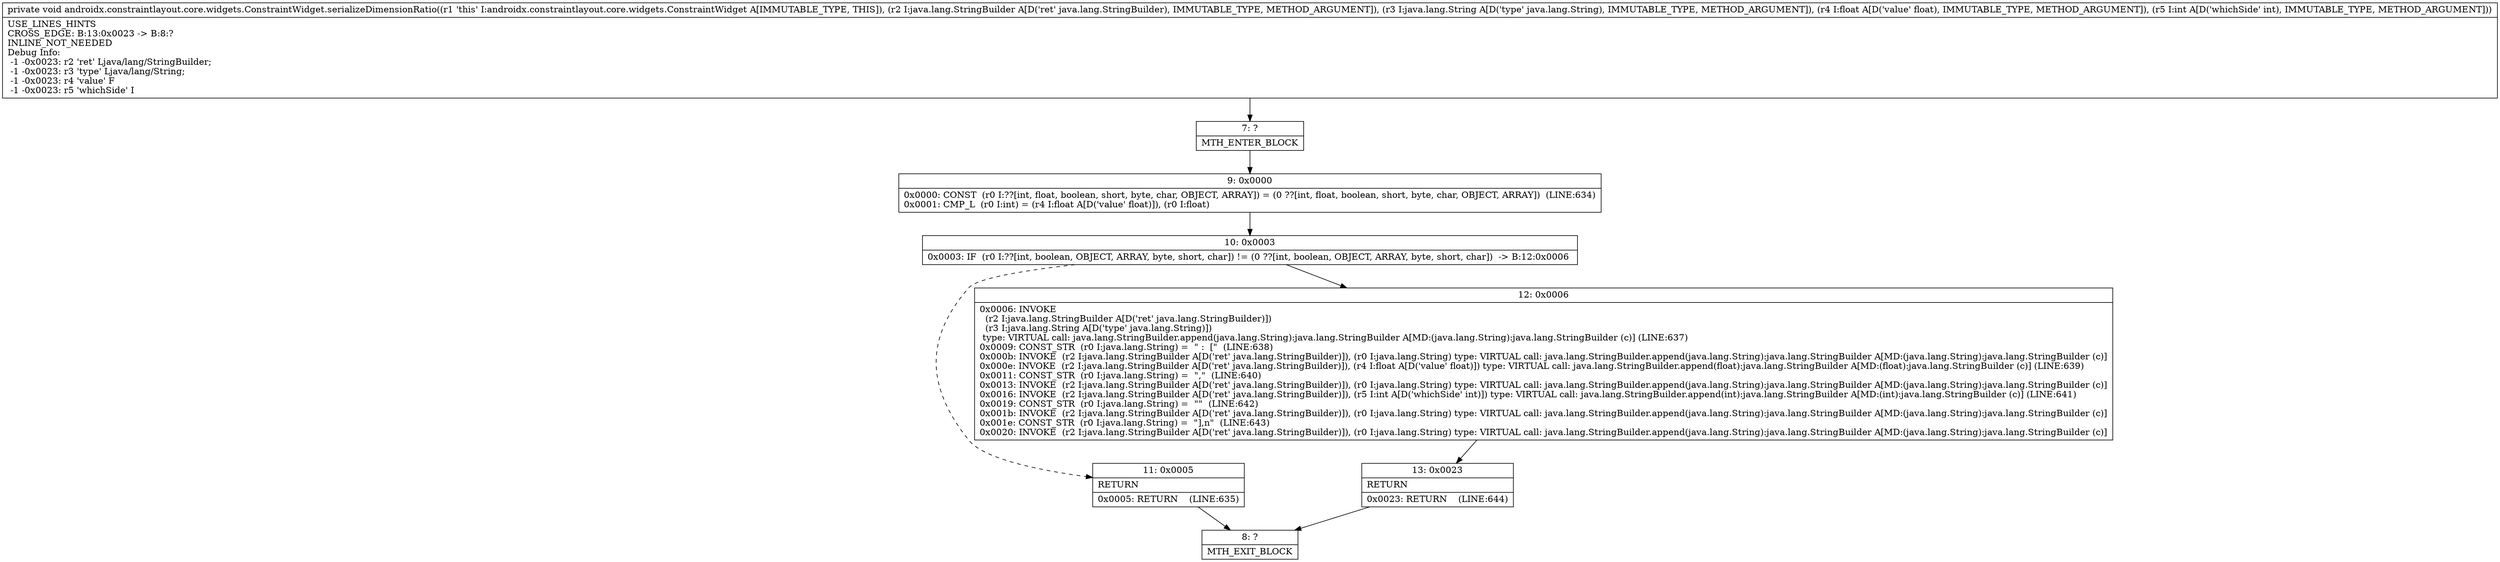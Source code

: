 digraph "CFG forandroidx.constraintlayout.core.widgets.ConstraintWidget.serializeDimensionRatio(Ljava\/lang\/StringBuilder;Ljava\/lang\/String;FI)V" {
Node_7 [shape=record,label="{7\:\ ?|MTH_ENTER_BLOCK\l}"];
Node_9 [shape=record,label="{9\:\ 0x0000|0x0000: CONST  (r0 I:??[int, float, boolean, short, byte, char, OBJECT, ARRAY]) = (0 ??[int, float, boolean, short, byte, char, OBJECT, ARRAY])  (LINE:634)\l0x0001: CMP_L  (r0 I:int) = (r4 I:float A[D('value' float)]), (r0 I:float) \l}"];
Node_10 [shape=record,label="{10\:\ 0x0003|0x0003: IF  (r0 I:??[int, boolean, OBJECT, ARRAY, byte, short, char]) != (0 ??[int, boolean, OBJECT, ARRAY, byte, short, char])  \-\> B:12:0x0006 \l}"];
Node_11 [shape=record,label="{11\:\ 0x0005|RETURN\l|0x0005: RETURN    (LINE:635)\l}"];
Node_8 [shape=record,label="{8\:\ ?|MTH_EXIT_BLOCK\l}"];
Node_12 [shape=record,label="{12\:\ 0x0006|0x0006: INVOKE  \l  (r2 I:java.lang.StringBuilder A[D('ret' java.lang.StringBuilder)])\l  (r3 I:java.lang.String A[D('type' java.lang.String)])\l type: VIRTUAL call: java.lang.StringBuilder.append(java.lang.String):java.lang.StringBuilder A[MD:(java.lang.String):java.lang.StringBuilder (c)] (LINE:637)\l0x0009: CONST_STR  (r0 I:java.lang.String) =  \" :  [\"  (LINE:638)\l0x000b: INVOKE  (r2 I:java.lang.StringBuilder A[D('ret' java.lang.StringBuilder)]), (r0 I:java.lang.String) type: VIRTUAL call: java.lang.StringBuilder.append(java.lang.String):java.lang.StringBuilder A[MD:(java.lang.String):java.lang.StringBuilder (c)]\l0x000e: INVOKE  (r2 I:java.lang.StringBuilder A[D('ret' java.lang.StringBuilder)]), (r4 I:float A[D('value' float)]) type: VIRTUAL call: java.lang.StringBuilder.append(float):java.lang.StringBuilder A[MD:(float):java.lang.StringBuilder (c)] (LINE:639)\l0x0011: CONST_STR  (r0 I:java.lang.String) =  \",\"  (LINE:640)\l0x0013: INVOKE  (r2 I:java.lang.StringBuilder A[D('ret' java.lang.StringBuilder)]), (r0 I:java.lang.String) type: VIRTUAL call: java.lang.StringBuilder.append(java.lang.String):java.lang.StringBuilder A[MD:(java.lang.String):java.lang.StringBuilder (c)]\l0x0016: INVOKE  (r2 I:java.lang.StringBuilder A[D('ret' java.lang.StringBuilder)]), (r5 I:int A[D('whichSide' int)]) type: VIRTUAL call: java.lang.StringBuilder.append(int):java.lang.StringBuilder A[MD:(int):java.lang.StringBuilder (c)] (LINE:641)\l0x0019: CONST_STR  (r0 I:java.lang.String) =  \"\"  (LINE:642)\l0x001b: INVOKE  (r2 I:java.lang.StringBuilder A[D('ret' java.lang.StringBuilder)]), (r0 I:java.lang.String) type: VIRTUAL call: java.lang.StringBuilder.append(java.lang.String):java.lang.StringBuilder A[MD:(java.lang.String):java.lang.StringBuilder (c)]\l0x001e: CONST_STR  (r0 I:java.lang.String) =  \"],n\"  (LINE:643)\l0x0020: INVOKE  (r2 I:java.lang.StringBuilder A[D('ret' java.lang.StringBuilder)]), (r0 I:java.lang.String) type: VIRTUAL call: java.lang.StringBuilder.append(java.lang.String):java.lang.StringBuilder A[MD:(java.lang.String):java.lang.StringBuilder (c)]\l}"];
Node_13 [shape=record,label="{13\:\ 0x0023|RETURN\l|0x0023: RETURN    (LINE:644)\l}"];
MethodNode[shape=record,label="{private void androidx.constraintlayout.core.widgets.ConstraintWidget.serializeDimensionRatio((r1 'this' I:androidx.constraintlayout.core.widgets.ConstraintWidget A[IMMUTABLE_TYPE, THIS]), (r2 I:java.lang.StringBuilder A[D('ret' java.lang.StringBuilder), IMMUTABLE_TYPE, METHOD_ARGUMENT]), (r3 I:java.lang.String A[D('type' java.lang.String), IMMUTABLE_TYPE, METHOD_ARGUMENT]), (r4 I:float A[D('value' float), IMMUTABLE_TYPE, METHOD_ARGUMENT]), (r5 I:int A[D('whichSide' int), IMMUTABLE_TYPE, METHOD_ARGUMENT]))  | USE_LINES_HINTS\lCROSS_EDGE: B:13:0x0023 \-\> B:8:?\lINLINE_NOT_NEEDED\lDebug Info:\l  \-1 \-0x0023: r2 'ret' Ljava\/lang\/StringBuilder;\l  \-1 \-0x0023: r3 'type' Ljava\/lang\/String;\l  \-1 \-0x0023: r4 'value' F\l  \-1 \-0x0023: r5 'whichSide' I\l}"];
MethodNode -> Node_7;Node_7 -> Node_9;
Node_9 -> Node_10;
Node_10 -> Node_11[style=dashed];
Node_10 -> Node_12;
Node_11 -> Node_8;
Node_12 -> Node_13;
Node_13 -> Node_8;
}

